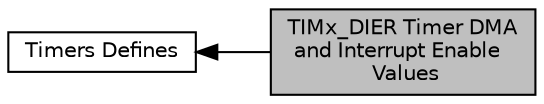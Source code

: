 digraph "TIMx_DIER Timer DMA and Interrupt Enable Values"
{
  edge [fontname="Helvetica",fontsize="10",labelfontname="Helvetica",labelfontsize="10"];
  node [fontname="Helvetica",fontsize="10",shape=record];
  rankdir=LR;
  Node0 [label="TIMx_DIER Timer DMA\l and Interrupt Enable\l Values",height=0.2,width=0.4,color="black", fillcolor="grey75", style="filled", fontcolor="black"];
  Node1 [label="Timers Defines",height=0.2,width=0.4,color="black", fillcolor="white", style="filled",URL="$group__timer__defines.html",tooltip="Defined Constants and Types for the STM32F0xx Timers "];
  Node1->Node0 [shape=plaintext, dir="back", style="solid"];
}
